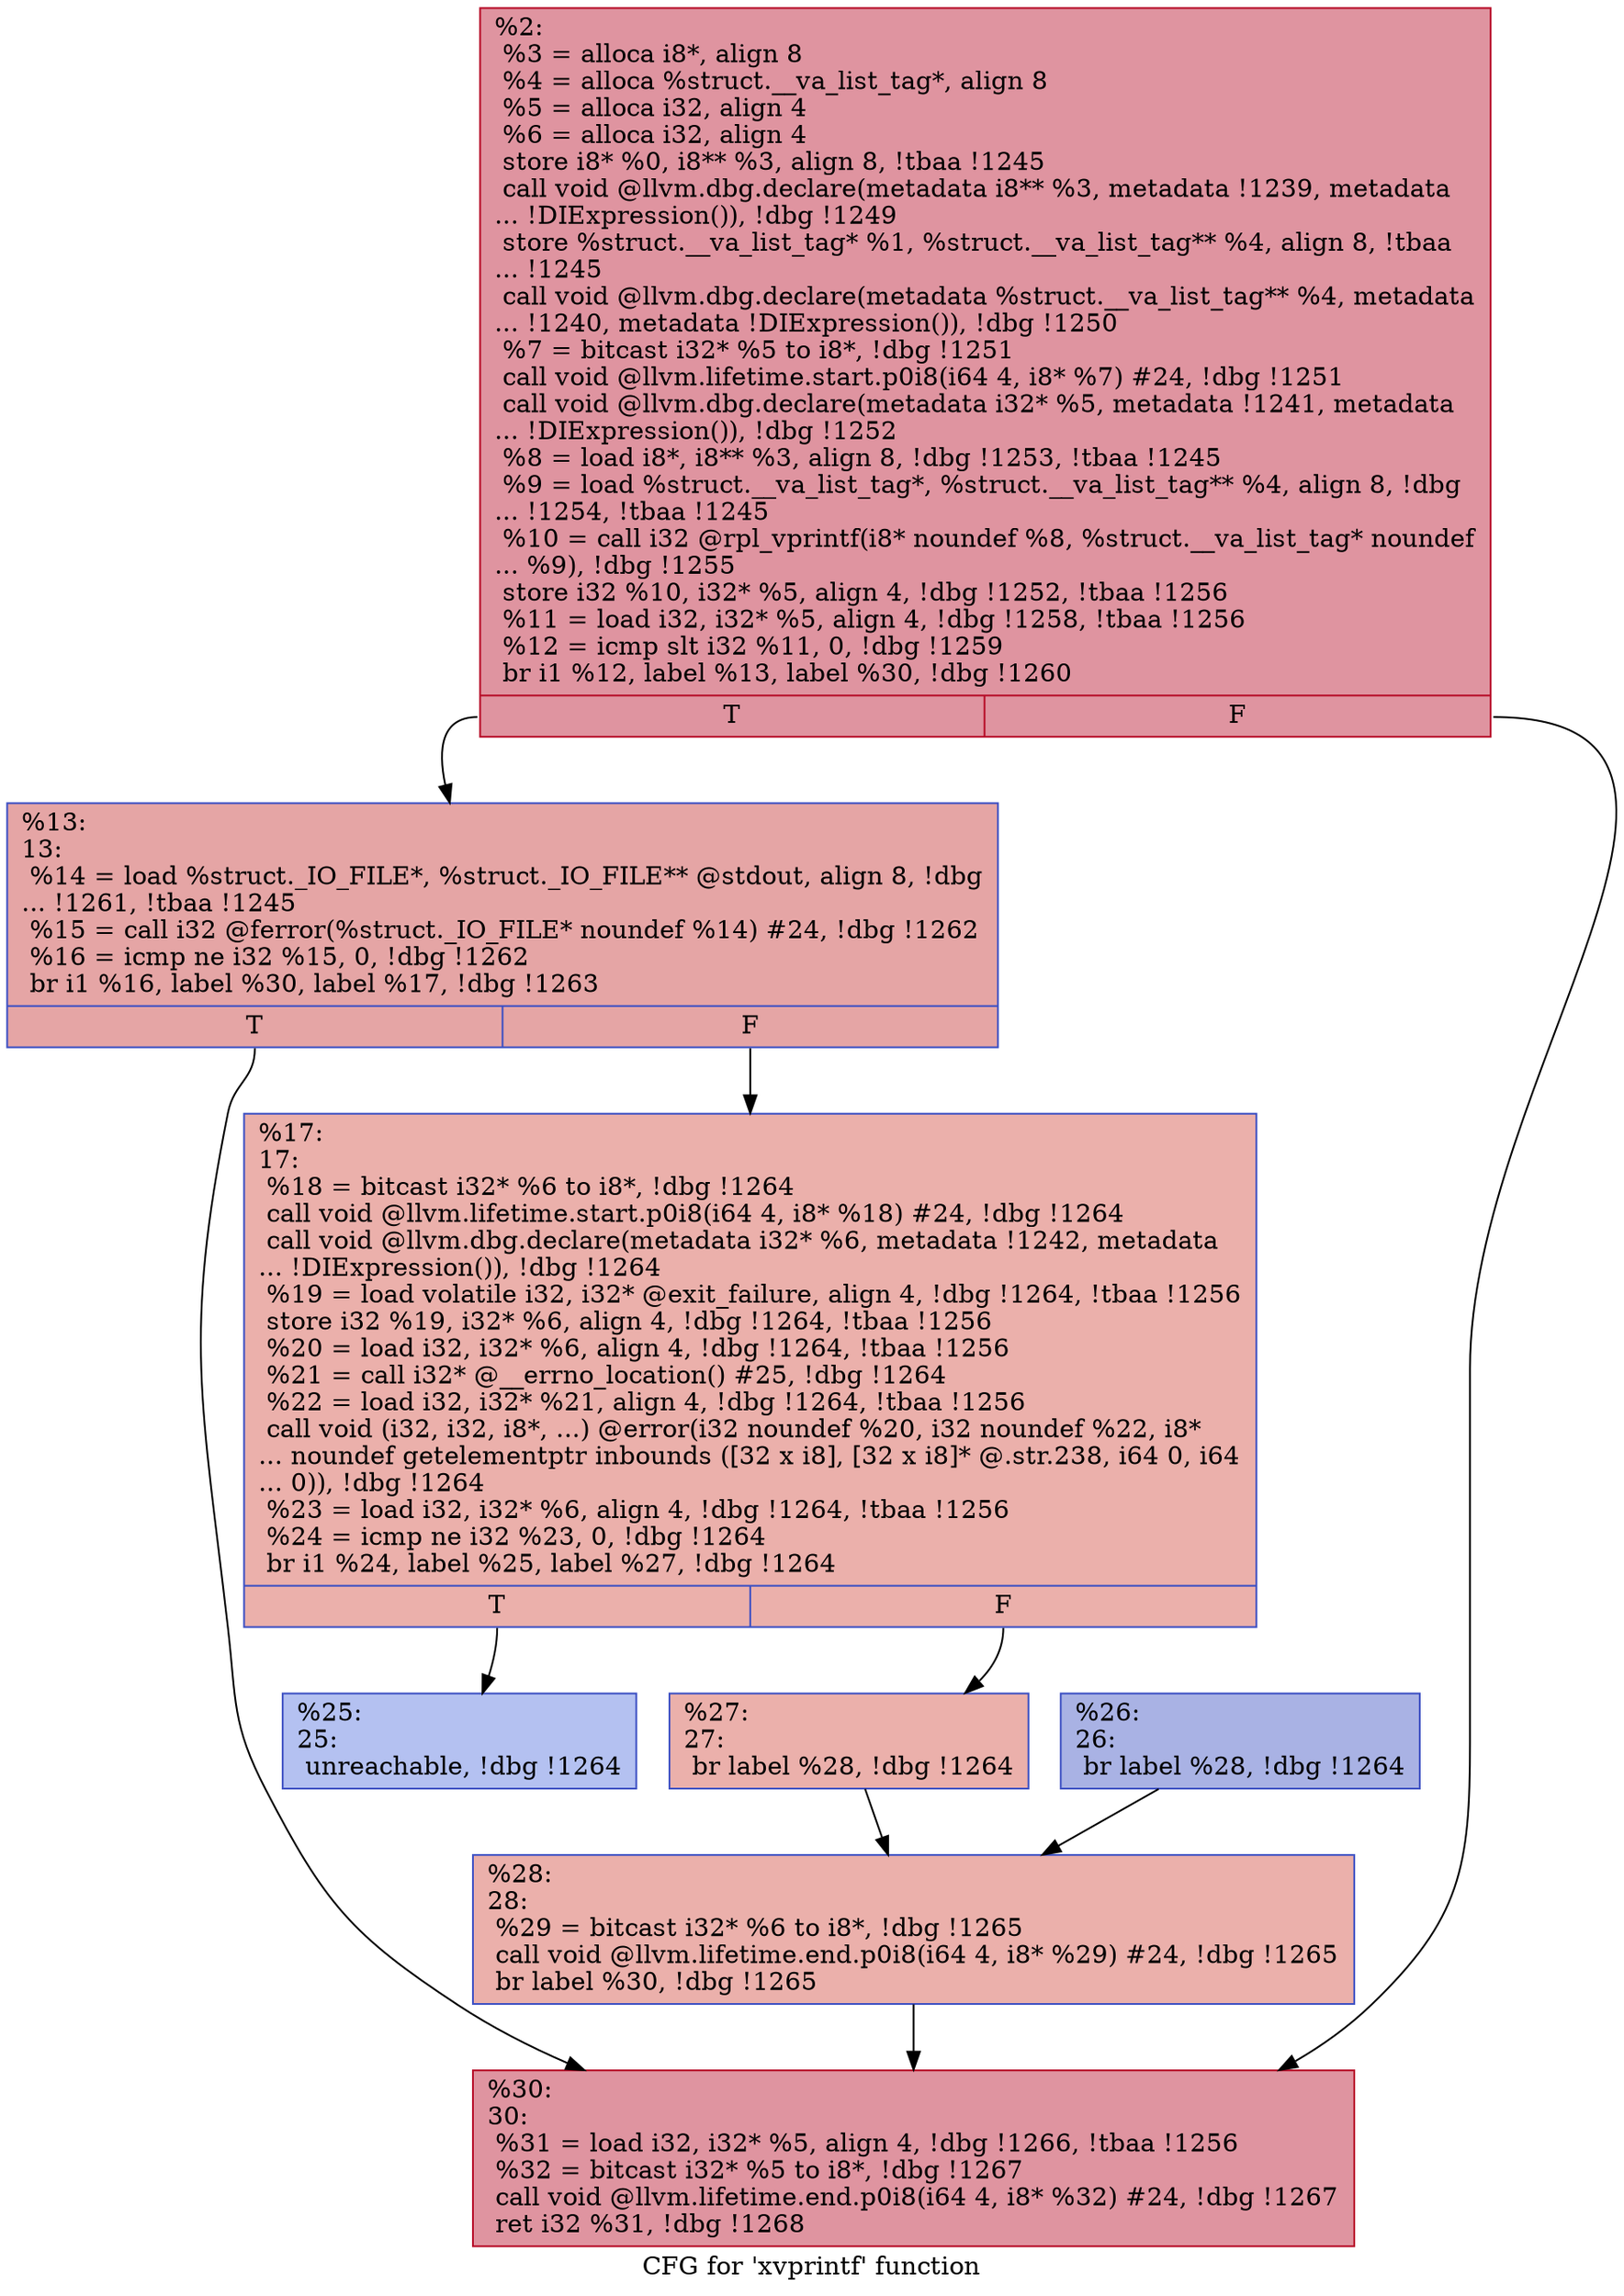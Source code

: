 digraph "CFG for 'xvprintf' function" {
	label="CFG for 'xvprintf' function";

	Node0xb74b90 [shape=record,color="#b70d28ff", style=filled, fillcolor="#b70d2870",label="{%2:\l  %3 = alloca i8*, align 8\l  %4 = alloca %struct.__va_list_tag*, align 8\l  %5 = alloca i32, align 4\l  %6 = alloca i32, align 4\l  store i8* %0, i8** %3, align 8, !tbaa !1245\l  call void @llvm.dbg.declare(metadata i8** %3, metadata !1239, metadata\l... !DIExpression()), !dbg !1249\l  store %struct.__va_list_tag* %1, %struct.__va_list_tag** %4, align 8, !tbaa\l... !1245\l  call void @llvm.dbg.declare(metadata %struct.__va_list_tag** %4, metadata\l... !1240, metadata !DIExpression()), !dbg !1250\l  %7 = bitcast i32* %5 to i8*, !dbg !1251\l  call void @llvm.lifetime.start.p0i8(i64 4, i8* %7) #24, !dbg !1251\l  call void @llvm.dbg.declare(metadata i32* %5, metadata !1241, metadata\l... !DIExpression()), !dbg !1252\l  %8 = load i8*, i8** %3, align 8, !dbg !1253, !tbaa !1245\l  %9 = load %struct.__va_list_tag*, %struct.__va_list_tag** %4, align 8, !dbg\l... !1254, !tbaa !1245\l  %10 = call i32 @rpl_vprintf(i8* noundef %8, %struct.__va_list_tag* noundef\l... %9), !dbg !1255\l  store i32 %10, i32* %5, align 4, !dbg !1252, !tbaa !1256\l  %11 = load i32, i32* %5, align 4, !dbg !1258, !tbaa !1256\l  %12 = icmp slt i32 %11, 0, !dbg !1259\l  br i1 %12, label %13, label %30, !dbg !1260\l|{<s0>T|<s1>F}}"];
	Node0xb74b90:s0 -> Node0xb74be0;
	Node0xb74b90:s1 -> Node0xb74dc0;
	Node0xb74be0 [shape=record,color="#3d50c3ff", style=filled, fillcolor="#c5333470",label="{%13:\l13:                                               \l  %14 = load %struct._IO_FILE*, %struct._IO_FILE** @stdout, align 8, !dbg\l... !1261, !tbaa !1245\l  %15 = call i32 @ferror(%struct._IO_FILE* noundef %14) #24, !dbg !1262\l  %16 = icmp ne i32 %15, 0, !dbg !1262\l  br i1 %16, label %30, label %17, !dbg !1263\l|{<s0>T|<s1>F}}"];
	Node0xb74be0:s0 -> Node0xb74dc0;
	Node0xb74be0:s1 -> Node0xb74c30;
	Node0xb74c30 [shape=record,color="#3d50c3ff", style=filled, fillcolor="#d24b4070",label="{%17:\l17:                                               \l  %18 = bitcast i32* %6 to i8*, !dbg !1264\l  call void @llvm.lifetime.start.p0i8(i64 4, i8* %18) #24, !dbg !1264\l  call void @llvm.dbg.declare(metadata i32* %6, metadata !1242, metadata\l... !DIExpression()), !dbg !1264\l  %19 = load volatile i32, i32* @exit_failure, align 4, !dbg !1264, !tbaa !1256\l  store i32 %19, i32* %6, align 4, !dbg !1264, !tbaa !1256\l  %20 = load i32, i32* %6, align 4, !dbg !1264, !tbaa !1256\l  %21 = call i32* @__errno_location() #25, !dbg !1264\l  %22 = load i32, i32* %21, align 4, !dbg !1264, !tbaa !1256\l  call void (i32, i32, i8*, ...) @error(i32 noundef %20, i32 noundef %22, i8*\l... noundef getelementptr inbounds ([32 x i8], [32 x i8]* @.str.238, i64 0, i64\l... 0)), !dbg !1264\l  %23 = load i32, i32* %6, align 4, !dbg !1264, !tbaa !1256\l  %24 = icmp ne i32 %23, 0, !dbg !1264\l  br i1 %24, label %25, label %27, !dbg !1264\l|{<s0>T|<s1>F}}"];
	Node0xb74c30:s0 -> Node0xb74c80;
	Node0xb74c30:s1 -> Node0xb74d20;
	Node0xb74c80 [shape=record,color="#3d50c3ff", style=filled, fillcolor="#5572df70",label="{%25:\l25:                                               \l  unreachable, !dbg !1264\l}"];
	Node0xb74cd0 [shape=record,color="#3d50c3ff", style=filled, fillcolor="#3d50c370",label="{%26:\l26:                                               \l  br label %28, !dbg !1264\l}"];
	Node0xb74cd0 -> Node0xb74d70;
	Node0xb74d20 [shape=record,color="#3d50c3ff", style=filled, fillcolor="#d24b4070",label="{%27:\l27:                                               \l  br label %28, !dbg !1264\l}"];
	Node0xb74d20 -> Node0xb74d70;
	Node0xb74d70 [shape=record,color="#3d50c3ff", style=filled, fillcolor="#d24b4070",label="{%28:\l28:                                               \l  %29 = bitcast i32* %6 to i8*, !dbg !1265\l  call void @llvm.lifetime.end.p0i8(i64 4, i8* %29) #24, !dbg !1265\l  br label %30, !dbg !1265\l}"];
	Node0xb74d70 -> Node0xb74dc0;
	Node0xb74dc0 [shape=record,color="#b70d28ff", style=filled, fillcolor="#b70d2870",label="{%30:\l30:                                               \l  %31 = load i32, i32* %5, align 4, !dbg !1266, !tbaa !1256\l  %32 = bitcast i32* %5 to i8*, !dbg !1267\l  call void @llvm.lifetime.end.p0i8(i64 4, i8* %32) #24, !dbg !1267\l  ret i32 %31, !dbg !1268\l}"];
}
